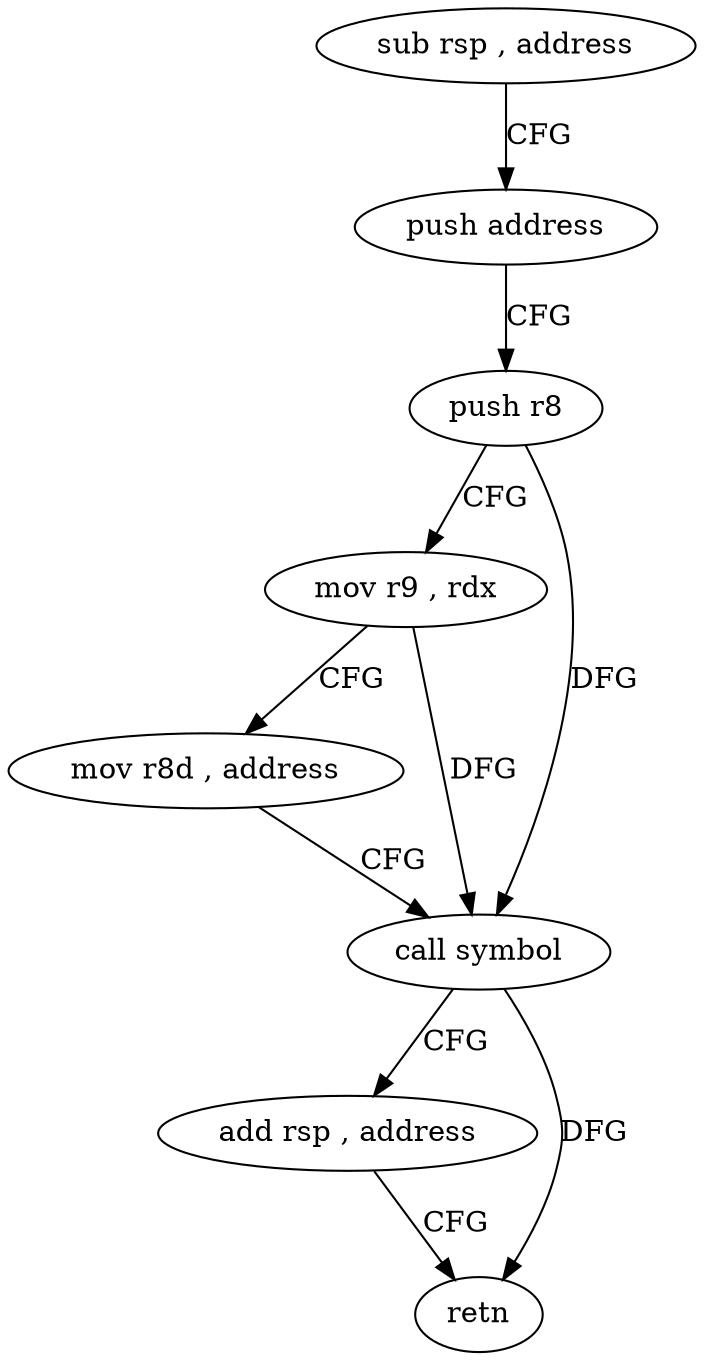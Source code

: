 digraph "func" {
"4372935" [label = "sub rsp , address" ]
"4372939" [label = "push address" ]
"4372941" [label = "push r8" ]
"4372943" [label = "mov r9 , rdx" ]
"4372946" [label = "mov r8d , address" ]
"4372952" [label = "call symbol" ]
"4372957" [label = "add rsp , address" ]
"4372961" [label = "retn" ]
"4372935" -> "4372939" [ label = "CFG" ]
"4372939" -> "4372941" [ label = "CFG" ]
"4372941" -> "4372943" [ label = "CFG" ]
"4372941" -> "4372952" [ label = "DFG" ]
"4372943" -> "4372946" [ label = "CFG" ]
"4372943" -> "4372952" [ label = "DFG" ]
"4372946" -> "4372952" [ label = "CFG" ]
"4372952" -> "4372957" [ label = "CFG" ]
"4372952" -> "4372961" [ label = "DFG" ]
"4372957" -> "4372961" [ label = "CFG" ]
}
